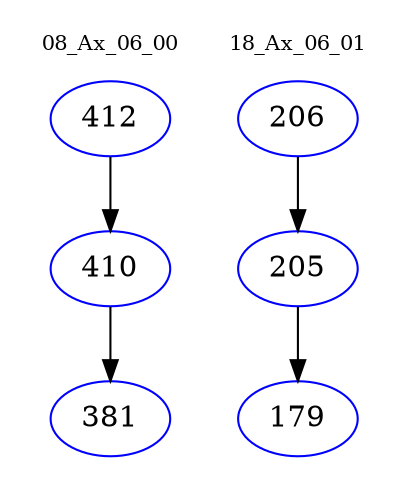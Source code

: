 digraph{
subgraph cluster_0 {
color = white
label = "08_Ax_06_00";
fontsize=10;
T0_412 [label="412", color="blue"]
T0_412 -> T0_410 [color="black"]
T0_410 [label="410", color="blue"]
T0_410 -> T0_381 [color="black"]
T0_381 [label="381", color="blue"]
}
subgraph cluster_1 {
color = white
label = "18_Ax_06_01";
fontsize=10;
T1_206 [label="206", color="blue"]
T1_206 -> T1_205 [color="black"]
T1_205 [label="205", color="blue"]
T1_205 -> T1_179 [color="black"]
T1_179 [label="179", color="blue"]
}
}
